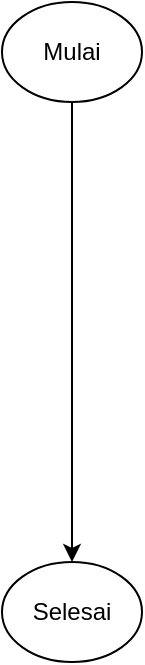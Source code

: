 <mxfile version="22.1.5" type="device">
  <diagram name="Page-1" id="mMWTi1OjcdXiKS46zE5s">
    <mxGraphModel dx="794" dy="456" grid="1" gridSize="10" guides="1" tooltips="1" connect="1" arrows="1" fold="1" page="1" pageScale="1" pageWidth="850" pageHeight="1100" math="0" shadow="0">
      <root>
        <mxCell id="0" />
        <mxCell id="1" parent="0" />
        <mxCell id="jQzrwu_BZJQIEF9w9ixU-1" style="edgeStyle=orthogonalEdgeStyle;rounded=0;orthogonalLoop=1;jettySize=auto;html=1;exitX=0.5;exitY=1;exitDx=0;exitDy=0;entryX=0.5;entryY=0;entryDx=0;entryDy=0;" edge="1" parent="1" source="4bSHURZl0qpeT8hhylyd-2" target="4bSHURZl0qpeT8hhylyd-3">
          <mxGeometry relative="1" as="geometry" />
        </mxCell>
        <mxCell id="4bSHURZl0qpeT8hhylyd-2" value="Mulai" style="ellipse;whiteSpace=wrap;html=1;" parent="1" vertex="1">
          <mxGeometry x="280" y="80" width="70" height="50" as="geometry" />
        </mxCell>
        <mxCell id="4bSHURZl0qpeT8hhylyd-3" value="Selesai" style="ellipse;whiteSpace=wrap;html=1;" parent="1" vertex="1">
          <mxGeometry x="280" y="360" width="70" height="50" as="geometry" />
        </mxCell>
      </root>
    </mxGraphModel>
  </diagram>
</mxfile>
